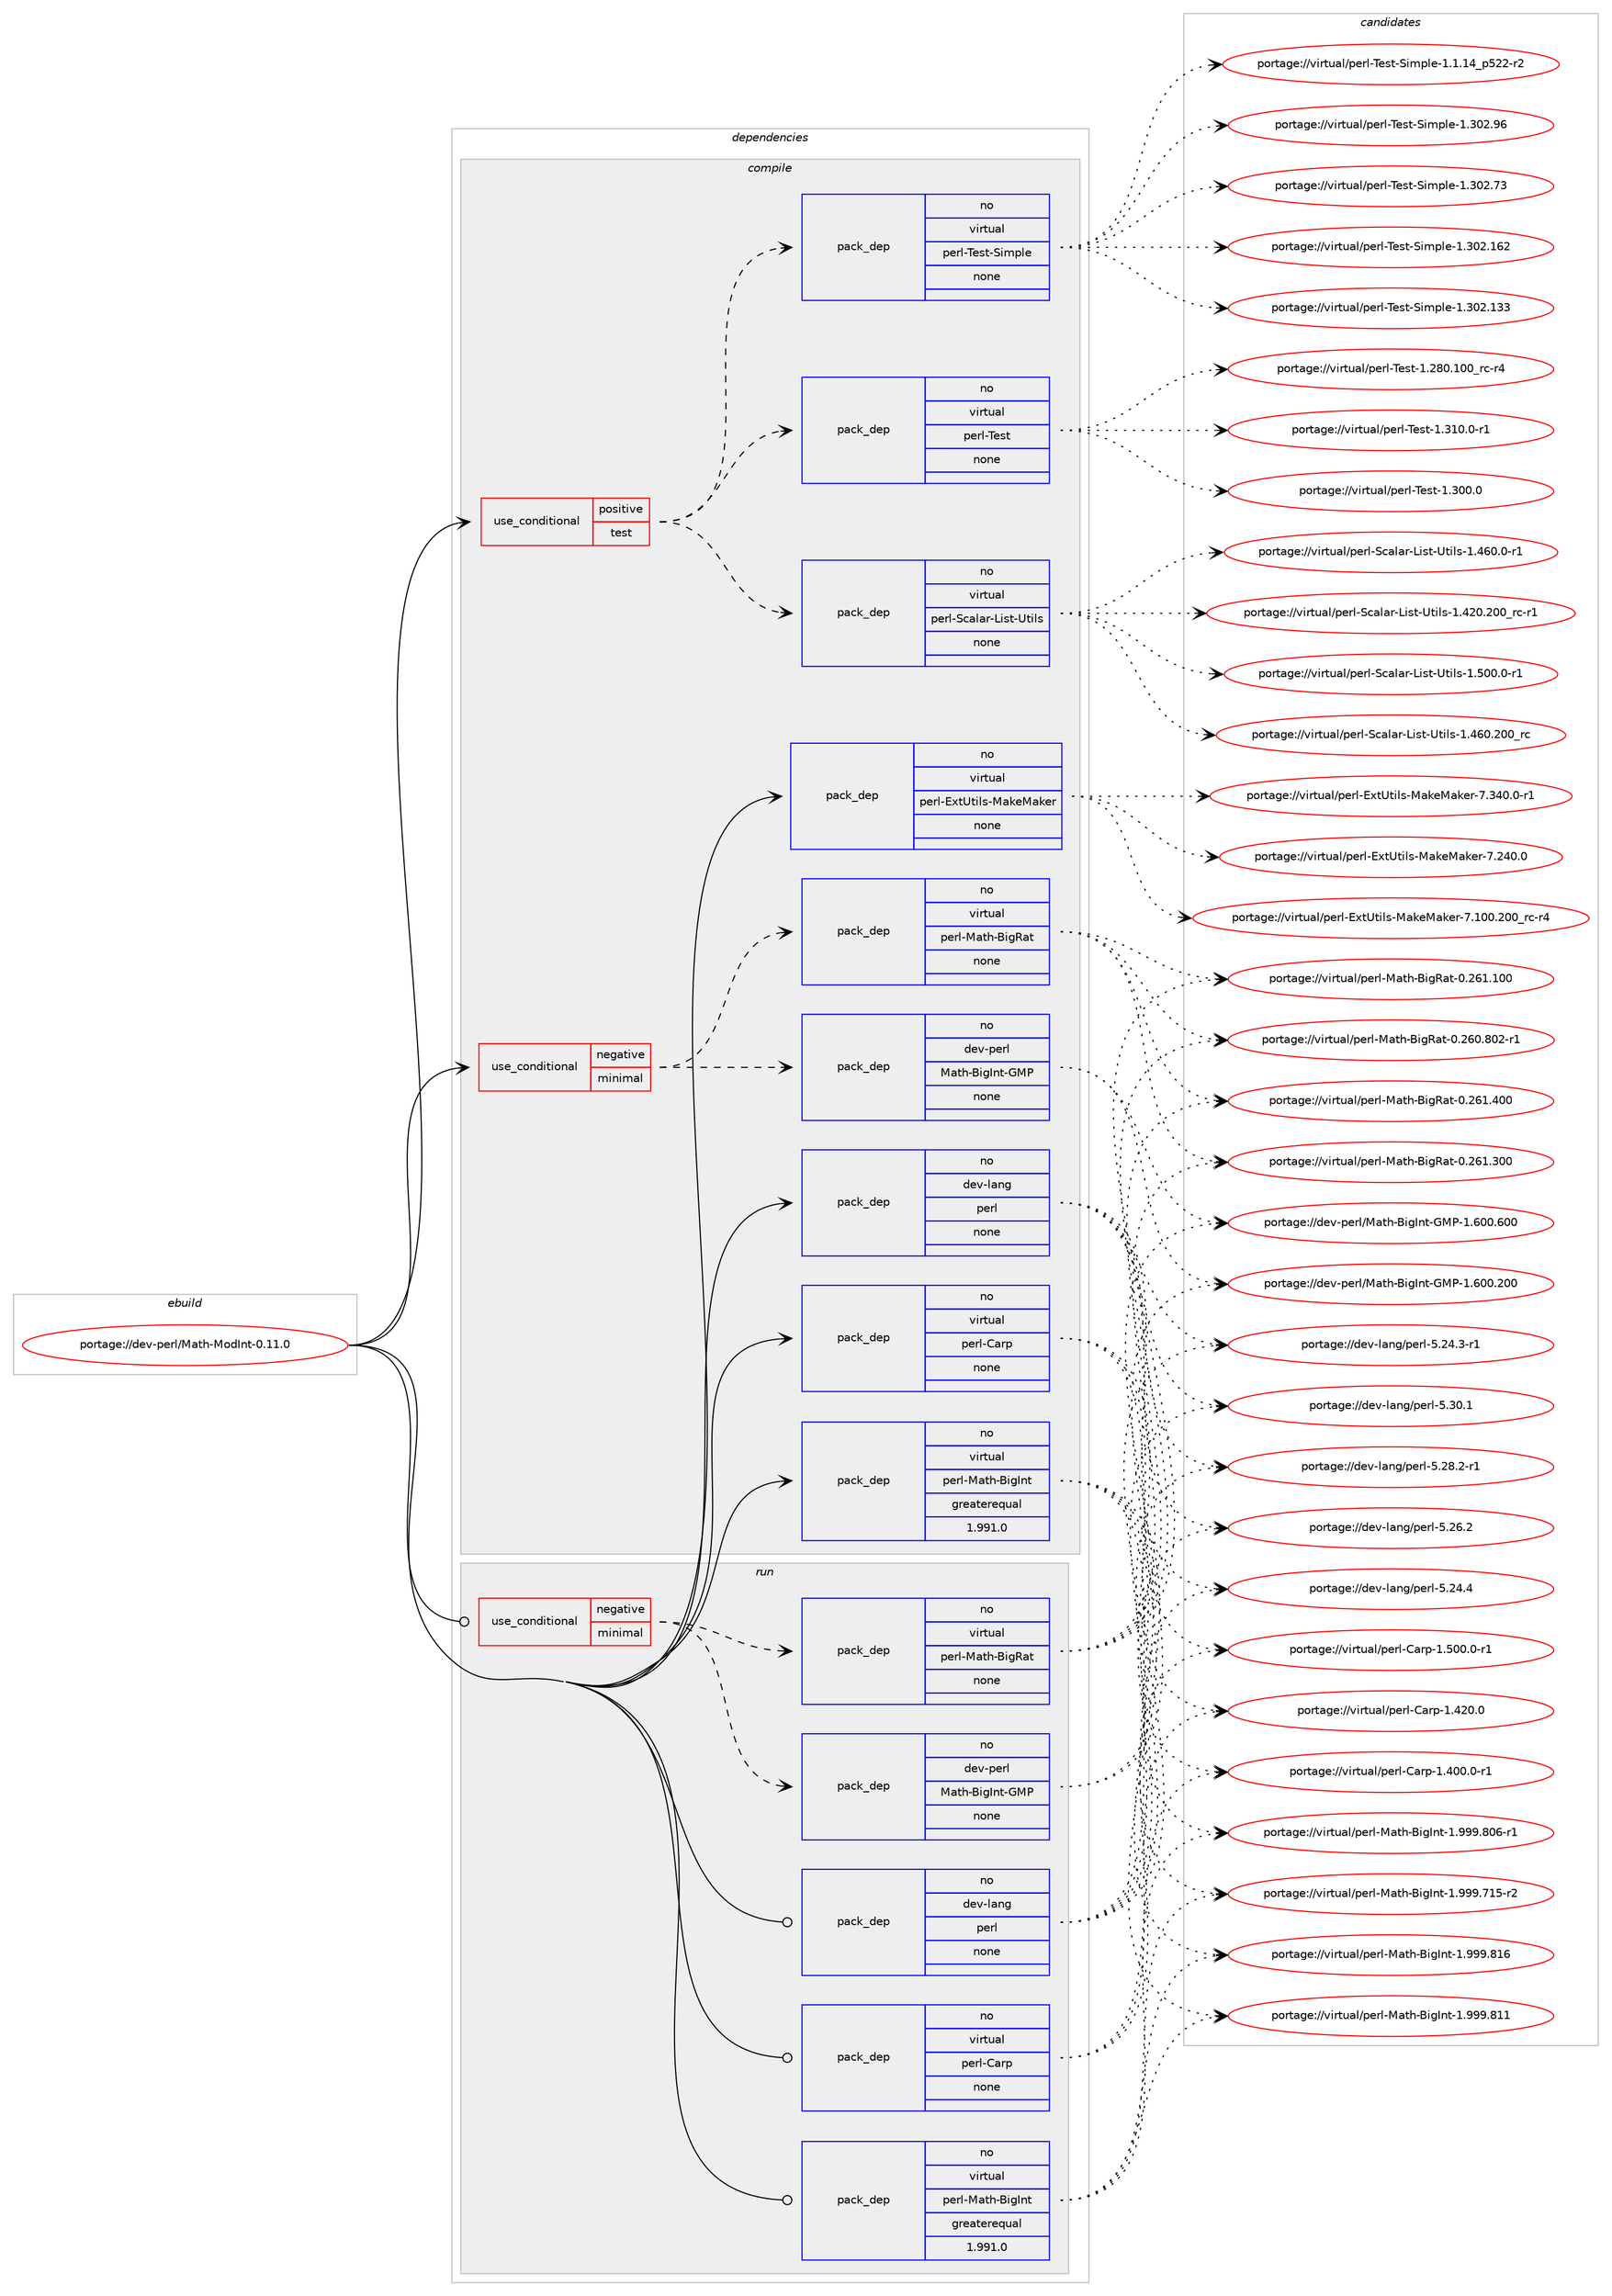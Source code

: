 digraph prolog {

# *************
# Graph options
# *************

newrank=true;
concentrate=true;
compound=true;
graph [rankdir=LR,fontname=Helvetica,fontsize=10,ranksep=1.5];#, ranksep=2.5, nodesep=0.2];
edge  [arrowhead=vee];
node  [fontname=Helvetica,fontsize=10];

# **********
# The ebuild
# **********

subgraph cluster_leftcol {
color=gray;
label=<<i>ebuild</i>>;
id [label="portage://dev-perl/Math-ModInt-0.11.0", color=red, width=4, href="../dev-perl/Math-ModInt-0.11.0.svg"];
}

# ****************
# The dependencies
# ****************

subgraph cluster_midcol {
color=gray;
label=<<i>dependencies</i>>;
subgraph cluster_compile {
fillcolor="#eeeeee";
style=filled;
label=<<i>compile</i>>;
subgraph cond121930 {
dependency489594 [label=<<TABLE BORDER="0" CELLBORDER="1" CELLSPACING="0" CELLPADDING="4"><TR><TD ROWSPAN="3" CELLPADDING="10">use_conditional</TD></TR><TR><TD>negative</TD></TR><TR><TD>minimal</TD></TR></TABLE>>, shape=none, color=red];
subgraph pack362586 {
dependency489595 [label=<<TABLE BORDER="0" CELLBORDER="1" CELLSPACING="0" CELLPADDING="4" WIDTH="220"><TR><TD ROWSPAN="6" CELLPADDING="30">pack_dep</TD></TR><TR><TD WIDTH="110">no</TD></TR><TR><TD>dev-perl</TD></TR><TR><TD>Math-BigInt-GMP</TD></TR><TR><TD>none</TD></TR><TR><TD></TD></TR></TABLE>>, shape=none, color=blue];
}
dependency489594:e -> dependency489595:w [weight=20,style="dashed",arrowhead="vee"];
subgraph pack362587 {
dependency489596 [label=<<TABLE BORDER="0" CELLBORDER="1" CELLSPACING="0" CELLPADDING="4" WIDTH="220"><TR><TD ROWSPAN="6" CELLPADDING="30">pack_dep</TD></TR><TR><TD WIDTH="110">no</TD></TR><TR><TD>virtual</TD></TR><TR><TD>perl-Math-BigRat</TD></TR><TR><TD>none</TD></TR><TR><TD></TD></TR></TABLE>>, shape=none, color=blue];
}
dependency489594:e -> dependency489596:w [weight=20,style="dashed",arrowhead="vee"];
}
id:e -> dependency489594:w [weight=20,style="solid",arrowhead="vee"];
subgraph cond121931 {
dependency489597 [label=<<TABLE BORDER="0" CELLBORDER="1" CELLSPACING="0" CELLPADDING="4"><TR><TD ROWSPAN="3" CELLPADDING="10">use_conditional</TD></TR><TR><TD>positive</TD></TR><TR><TD>test</TD></TR></TABLE>>, shape=none, color=red];
subgraph pack362588 {
dependency489598 [label=<<TABLE BORDER="0" CELLBORDER="1" CELLSPACING="0" CELLPADDING="4" WIDTH="220"><TR><TD ROWSPAN="6" CELLPADDING="30">pack_dep</TD></TR><TR><TD WIDTH="110">no</TD></TR><TR><TD>virtual</TD></TR><TR><TD>perl-Scalar-List-Utils</TD></TR><TR><TD>none</TD></TR><TR><TD></TD></TR></TABLE>>, shape=none, color=blue];
}
dependency489597:e -> dependency489598:w [weight=20,style="dashed",arrowhead="vee"];
subgraph pack362589 {
dependency489599 [label=<<TABLE BORDER="0" CELLBORDER="1" CELLSPACING="0" CELLPADDING="4" WIDTH="220"><TR><TD ROWSPAN="6" CELLPADDING="30">pack_dep</TD></TR><TR><TD WIDTH="110">no</TD></TR><TR><TD>virtual</TD></TR><TR><TD>perl-Test</TD></TR><TR><TD>none</TD></TR><TR><TD></TD></TR></TABLE>>, shape=none, color=blue];
}
dependency489597:e -> dependency489599:w [weight=20,style="dashed",arrowhead="vee"];
subgraph pack362590 {
dependency489600 [label=<<TABLE BORDER="0" CELLBORDER="1" CELLSPACING="0" CELLPADDING="4" WIDTH="220"><TR><TD ROWSPAN="6" CELLPADDING="30">pack_dep</TD></TR><TR><TD WIDTH="110">no</TD></TR><TR><TD>virtual</TD></TR><TR><TD>perl-Test-Simple</TD></TR><TR><TD>none</TD></TR><TR><TD></TD></TR></TABLE>>, shape=none, color=blue];
}
dependency489597:e -> dependency489600:w [weight=20,style="dashed",arrowhead="vee"];
}
id:e -> dependency489597:w [weight=20,style="solid",arrowhead="vee"];
subgraph pack362591 {
dependency489601 [label=<<TABLE BORDER="0" CELLBORDER="1" CELLSPACING="0" CELLPADDING="4" WIDTH="220"><TR><TD ROWSPAN="6" CELLPADDING="30">pack_dep</TD></TR><TR><TD WIDTH="110">no</TD></TR><TR><TD>dev-lang</TD></TR><TR><TD>perl</TD></TR><TR><TD>none</TD></TR><TR><TD></TD></TR></TABLE>>, shape=none, color=blue];
}
id:e -> dependency489601:w [weight=20,style="solid",arrowhead="vee"];
subgraph pack362592 {
dependency489602 [label=<<TABLE BORDER="0" CELLBORDER="1" CELLSPACING="0" CELLPADDING="4" WIDTH="220"><TR><TD ROWSPAN="6" CELLPADDING="30">pack_dep</TD></TR><TR><TD WIDTH="110">no</TD></TR><TR><TD>virtual</TD></TR><TR><TD>perl-Carp</TD></TR><TR><TD>none</TD></TR><TR><TD></TD></TR></TABLE>>, shape=none, color=blue];
}
id:e -> dependency489602:w [weight=20,style="solid",arrowhead="vee"];
subgraph pack362593 {
dependency489603 [label=<<TABLE BORDER="0" CELLBORDER="1" CELLSPACING="0" CELLPADDING="4" WIDTH="220"><TR><TD ROWSPAN="6" CELLPADDING="30">pack_dep</TD></TR><TR><TD WIDTH="110">no</TD></TR><TR><TD>virtual</TD></TR><TR><TD>perl-ExtUtils-MakeMaker</TD></TR><TR><TD>none</TD></TR><TR><TD></TD></TR></TABLE>>, shape=none, color=blue];
}
id:e -> dependency489603:w [weight=20,style="solid",arrowhead="vee"];
subgraph pack362594 {
dependency489604 [label=<<TABLE BORDER="0" CELLBORDER="1" CELLSPACING="0" CELLPADDING="4" WIDTH="220"><TR><TD ROWSPAN="6" CELLPADDING="30">pack_dep</TD></TR><TR><TD WIDTH="110">no</TD></TR><TR><TD>virtual</TD></TR><TR><TD>perl-Math-BigInt</TD></TR><TR><TD>greaterequal</TD></TR><TR><TD>1.991.0</TD></TR></TABLE>>, shape=none, color=blue];
}
id:e -> dependency489604:w [weight=20,style="solid",arrowhead="vee"];
}
subgraph cluster_compileandrun {
fillcolor="#eeeeee";
style=filled;
label=<<i>compile and run</i>>;
}
subgraph cluster_run {
fillcolor="#eeeeee";
style=filled;
label=<<i>run</i>>;
subgraph cond121932 {
dependency489605 [label=<<TABLE BORDER="0" CELLBORDER="1" CELLSPACING="0" CELLPADDING="4"><TR><TD ROWSPAN="3" CELLPADDING="10">use_conditional</TD></TR><TR><TD>negative</TD></TR><TR><TD>minimal</TD></TR></TABLE>>, shape=none, color=red];
subgraph pack362595 {
dependency489606 [label=<<TABLE BORDER="0" CELLBORDER="1" CELLSPACING="0" CELLPADDING="4" WIDTH="220"><TR><TD ROWSPAN="6" CELLPADDING="30">pack_dep</TD></TR><TR><TD WIDTH="110">no</TD></TR><TR><TD>dev-perl</TD></TR><TR><TD>Math-BigInt-GMP</TD></TR><TR><TD>none</TD></TR><TR><TD></TD></TR></TABLE>>, shape=none, color=blue];
}
dependency489605:e -> dependency489606:w [weight=20,style="dashed",arrowhead="vee"];
subgraph pack362596 {
dependency489607 [label=<<TABLE BORDER="0" CELLBORDER="1" CELLSPACING="0" CELLPADDING="4" WIDTH="220"><TR><TD ROWSPAN="6" CELLPADDING="30">pack_dep</TD></TR><TR><TD WIDTH="110">no</TD></TR><TR><TD>virtual</TD></TR><TR><TD>perl-Math-BigRat</TD></TR><TR><TD>none</TD></TR><TR><TD></TD></TR></TABLE>>, shape=none, color=blue];
}
dependency489605:e -> dependency489607:w [weight=20,style="dashed",arrowhead="vee"];
}
id:e -> dependency489605:w [weight=20,style="solid",arrowhead="odot"];
subgraph pack362597 {
dependency489608 [label=<<TABLE BORDER="0" CELLBORDER="1" CELLSPACING="0" CELLPADDING="4" WIDTH="220"><TR><TD ROWSPAN="6" CELLPADDING="30">pack_dep</TD></TR><TR><TD WIDTH="110">no</TD></TR><TR><TD>dev-lang</TD></TR><TR><TD>perl</TD></TR><TR><TD>none</TD></TR><TR><TD></TD></TR></TABLE>>, shape=none, color=blue];
}
id:e -> dependency489608:w [weight=20,style="solid",arrowhead="odot"];
subgraph pack362598 {
dependency489609 [label=<<TABLE BORDER="0" CELLBORDER="1" CELLSPACING="0" CELLPADDING="4" WIDTH="220"><TR><TD ROWSPAN="6" CELLPADDING="30">pack_dep</TD></TR><TR><TD WIDTH="110">no</TD></TR><TR><TD>virtual</TD></TR><TR><TD>perl-Carp</TD></TR><TR><TD>none</TD></TR><TR><TD></TD></TR></TABLE>>, shape=none, color=blue];
}
id:e -> dependency489609:w [weight=20,style="solid",arrowhead="odot"];
subgraph pack362599 {
dependency489610 [label=<<TABLE BORDER="0" CELLBORDER="1" CELLSPACING="0" CELLPADDING="4" WIDTH="220"><TR><TD ROWSPAN="6" CELLPADDING="30">pack_dep</TD></TR><TR><TD WIDTH="110">no</TD></TR><TR><TD>virtual</TD></TR><TR><TD>perl-Math-BigInt</TD></TR><TR><TD>greaterequal</TD></TR><TR><TD>1.991.0</TD></TR></TABLE>>, shape=none, color=blue];
}
id:e -> dependency489610:w [weight=20,style="solid",arrowhead="odot"];
}
}

# **************
# The candidates
# **************

subgraph cluster_choices {
rank=same;
color=gray;
label=<<i>candidates</i>>;

subgraph choice362586 {
color=black;
nodesep=1;
choice100101118451121011141084777971161044566105103731101164571778045494654484846544848 [label="portage://dev-perl/Math-BigInt-GMP-1.600.600", color=red, width=4,href="../dev-perl/Math-BigInt-GMP-1.600.600.svg"];
choice100101118451121011141084777971161044566105103731101164571778045494654484846504848 [label="portage://dev-perl/Math-BigInt-GMP-1.600.200", color=red, width=4,href="../dev-perl/Math-BigInt-GMP-1.600.200.svg"];
dependency489595:e -> choice100101118451121011141084777971161044566105103731101164571778045494654484846544848:w [style=dotted,weight="100"];
dependency489595:e -> choice100101118451121011141084777971161044566105103731101164571778045494654484846504848:w [style=dotted,weight="100"];
}
subgraph choice362587 {
color=black;
nodesep=1;
choice11810511411611797108471121011141084577971161044566105103829711645484650544946524848 [label="portage://virtual/perl-Math-BigRat-0.261.400", color=red, width=4,href="../virtual/perl-Math-BigRat-0.261.400.svg"];
choice11810511411611797108471121011141084577971161044566105103829711645484650544946514848 [label="portage://virtual/perl-Math-BigRat-0.261.300", color=red, width=4,href="../virtual/perl-Math-BigRat-0.261.300.svg"];
choice11810511411611797108471121011141084577971161044566105103829711645484650544946494848 [label="portage://virtual/perl-Math-BigRat-0.261.100", color=red, width=4,href="../virtual/perl-Math-BigRat-0.261.100.svg"];
choice118105114116117971084711210111410845779711610445661051038297116454846505448465648504511449 [label="portage://virtual/perl-Math-BigRat-0.260.802-r1", color=red, width=4,href="../virtual/perl-Math-BigRat-0.260.802-r1.svg"];
dependency489596:e -> choice11810511411611797108471121011141084577971161044566105103829711645484650544946524848:w [style=dotted,weight="100"];
dependency489596:e -> choice11810511411611797108471121011141084577971161044566105103829711645484650544946514848:w [style=dotted,weight="100"];
dependency489596:e -> choice11810511411611797108471121011141084577971161044566105103829711645484650544946494848:w [style=dotted,weight="100"];
dependency489596:e -> choice118105114116117971084711210111410845779711610445661051038297116454846505448465648504511449:w [style=dotted,weight="100"];
}
subgraph choice362588 {
color=black;
nodesep=1;
choice118105114116117971084711210111410845839997108971144576105115116458511610510811545494653484846484511449 [label="portage://virtual/perl-Scalar-List-Utils-1.500.0-r1", color=red, width=4,href="../virtual/perl-Scalar-List-Utils-1.500.0-r1.svg"];
choice1181051141161179710847112101114108458399971089711445761051151164585116105108115454946525448465048489511499 [label="portage://virtual/perl-Scalar-List-Utils-1.460.200_rc", color=red, width=4,href="../virtual/perl-Scalar-List-Utils-1.460.200_rc.svg"];
choice118105114116117971084711210111410845839997108971144576105115116458511610510811545494652544846484511449 [label="portage://virtual/perl-Scalar-List-Utils-1.460.0-r1", color=red, width=4,href="../virtual/perl-Scalar-List-Utils-1.460.0-r1.svg"];
choice11810511411611797108471121011141084583999710897114457610511511645851161051081154549465250484650484895114994511449 [label="portage://virtual/perl-Scalar-List-Utils-1.420.200_rc-r1", color=red, width=4,href="../virtual/perl-Scalar-List-Utils-1.420.200_rc-r1.svg"];
dependency489598:e -> choice118105114116117971084711210111410845839997108971144576105115116458511610510811545494653484846484511449:w [style=dotted,weight="100"];
dependency489598:e -> choice1181051141161179710847112101114108458399971089711445761051151164585116105108115454946525448465048489511499:w [style=dotted,weight="100"];
dependency489598:e -> choice118105114116117971084711210111410845839997108971144576105115116458511610510811545494652544846484511449:w [style=dotted,weight="100"];
dependency489598:e -> choice11810511411611797108471121011141084583999710897114457610511511645851161051081154549465250484650484895114994511449:w [style=dotted,weight="100"];
}
subgraph choice362589 {
color=black;
nodesep=1;
choice1181051141161179710847112101114108458410111511645494651494846484511449 [label="portage://virtual/perl-Test-1.310.0-r1", color=red, width=4,href="../virtual/perl-Test-1.310.0-r1.svg"];
choice118105114116117971084711210111410845841011151164549465148484648 [label="portage://virtual/perl-Test-1.300.0", color=red, width=4,href="../virtual/perl-Test-1.300.0.svg"];
choice118105114116117971084711210111410845841011151164549465056484649484895114994511452 [label="portage://virtual/perl-Test-1.280.100_rc-r4", color=red, width=4,href="../virtual/perl-Test-1.280.100_rc-r4.svg"];
dependency489599:e -> choice1181051141161179710847112101114108458410111511645494651494846484511449:w [style=dotted,weight="100"];
dependency489599:e -> choice118105114116117971084711210111410845841011151164549465148484648:w [style=dotted,weight="100"];
dependency489599:e -> choice118105114116117971084711210111410845841011151164549465056484649484895114994511452:w [style=dotted,weight="100"];
}
subgraph choice362590 {
color=black;
nodesep=1;
choice118105114116117971084711210111410845841011151164583105109112108101454946514850465754 [label="portage://virtual/perl-Test-Simple-1.302.96", color=red, width=4,href="../virtual/perl-Test-Simple-1.302.96.svg"];
choice118105114116117971084711210111410845841011151164583105109112108101454946514850465551 [label="portage://virtual/perl-Test-Simple-1.302.73", color=red, width=4,href="../virtual/perl-Test-Simple-1.302.73.svg"];
choice11810511411611797108471121011141084584101115116458310510911210810145494651485046495450 [label="portage://virtual/perl-Test-Simple-1.302.162", color=red, width=4,href="../virtual/perl-Test-Simple-1.302.162.svg"];
choice11810511411611797108471121011141084584101115116458310510911210810145494651485046495151 [label="portage://virtual/perl-Test-Simple-1.302.133", color=red, width=4,href="../virtual/perl-Test-Simple-1.302.133.svg"];
choice11810511411611797108471121011141084584101115116458310510911210810145494649464952951125350504511450 [label="portage://virtual/perl-Test-Simple-1.1.14_p522-r2", color=red, width=4,href="../virtual/perl-Test-Simple-1.1.14_p522-r2.svg"];
dependency489600:e -> choice118105114116117971084711210111410845841011151164583105109112108101454946514850465754:w [style=dotted,weight="100"];
dependency489600:e -> choice118105114116117971084711210111410845841011151164583105109112108101454946514850465551:w [style=dotted,weight="100"];
dependency489600:e -> choice11810511411611797108471121011141084584101115116458310510911210810145494651485046495450:w [style=dotted,weight="100"];
dependency489600:e -> choice11810511411611797108471121011141084584101115116458310510911210810145494651485046495151:w [style=dotted,weight="100"];
dependency489600:e -> choice11810511411611797108471121011141084584101115116458310510911210810145494649464952951125350504511450:w [style=dotted,weight="100"];
}
subgraph choice362591 {
color=black;
nodesep=1;
choice10010111845108971101034711210111410845534651484649 [label="portage://dev-lang/perl-5.30.1", color=red, width=4,href="../dev-lang/perl-5.30.1.svg"];
choice100101118451089711010347112101114108455346505646504511449 [label="portage://dev-lang/perl-5.28.2-r1", color=red, width=4,href="../dev-lang/perl-5.28.2-r1.svg"];
choice10010111845108971101034711210111410845534650544650 [label="portage://dev-lang/perl-5.26.2", color=red, width=4,href="../dev-lang/perl-5.26.2.svg"];
choice10010111845108971101034711210111410845534650524652 [label="portage://dev-lang/perl-5.24.4", color=red, width=4,href="../dev-lang/perl-5.24.4.svg"];
choice100101118451089711010347112101114108455346505246514511449 [label="portage://dev-lang/perl-5.24.3-r1", color=red, width=4,href="../dev-lang/perl-5.24.3-r1.svg"];
dependency489601:e -> choice10010111845108971101034711210111410845534651484649:w [style=dotted,weight="100"];
dependency489601:e -> choice100101118451089711010347112101114108455346505646504511449:w [style=dotted,weight="100"];
dependency489601:e -> choice10010111845108971101034711210111410845534650544650:w [style=dotted,weight="100"];
dependency489601:e -> choice10010111845108971101034711210111410845534650524652:w [style=dotted,weight="100"];
dependency489601:e -> choice100101118451089711010347112101114108455346505246514511449:w [style=dotted,weight="100"];
}
subgraph choice362592 {
color=black;
nodesep=1;
choice118105114116117971084711210111410845679711411245494653484846484511449 [label="portage://virtual/perl-Carp-1.500.0-r1", color=red, width=4,href="../virtual/perl-Carp-1.500.0-r1.svg"];
choice11810511411611797108471121011141084567971141124549465250484648 [label="portage://virtual/perl-Carp-1.420.0", color=red, width=4,href="../virtual/perl-Carp-1.420.0.svg"];
choice118105114116117971084711210111410845679711411245494652484846484511449 [label="portage://virtual/perl-Carp-1.400.0-r1", color=red, width=4,href="../virtual/perl-Carp-1.400.0-r1.svg"];
dependency489602:e -> choice118105114116117971084711210111410845679711411245494653484846484511449:w [style=dotted,weight="100"];
dependency489602:e -> choice11810511411611797108471121011141084567971141124549465250484648:w [style=dotted,weight="100"];
dependency489602:e -> choice118105114116117971084711210111410845679711411245494652484846484511449:w [style=dotted,weight="100"];
}
subgraph choice362593 {
color=black;
nodesep=1;
choice1181051141161179710847112101114108456912011685116105108115457797107101779710710111445554651524846484511449 [label="portage://virtual/perl-ExtUtils-MakeMaker-7.340.0-r1", color=red, width=4,href="../virtual/perl-ExtUtils-MakeMaker-7.340.0-r1.svg"];
choice118105114116117971084711210111410845691201168511610510811545779710710177971071011144555465052484648 [label="portage://virtual/perl-ExtUtils-MakeMaker-7.240.0", color=red, width=4,href="../virtual/perl-ExtUtils-MakeMaker-7.240.0.svg"];
choice118105114116117971084711210111410845691201168511610510811545779710710177971071011144555464948484650484895114994511452 [label="portage://virtual/perl-ExtUtils-MakeMaker-7.100.200_rc-r4", color=red, width=4,href="../virtual/perl-ExtUtils-MakeMaker-7.100.200_rc-r4.svg"];
dependency489603:e -> choice1181051141161179710847112101114108456912011685116105108115457797107101779710710111445554651524846484511449:w [style=dotted,weight="100"];
dependency489603:e -> choice118105114116117971084711210111410845691201168511610510811545779710710177971071011144555465052484648:w [style=dotted,weight="100"];
dependency489603:e -> choice118105114116117971084711210111410845691201168511610510811545779710710177971071011144555464948484650484895114994511452:w [style=dotted,weight="100"];
}
subgraph choice362594 {
color=black;
nodesep=1;
choice118105114116117971084711210111410845779711610445661051037311011645494657575746564954 [label="portage://virtual/perl-Math-BigInt-1.999.816", color=red, width=4,href="../virtual/perl-Math-BigInt-1.999.816.svg"];
choice118105114116117971084711210111410845779711610445661051037311011645494657575746564949 [label="portage://virtual/perl-Math-BigInt-1.999.811", color=red, width=4,href="../virtual/perl-Math-BigInt-1.999.811.svg"];
choice1181051141161179710847112101114108457797116104456610510373110116454946575757465648544511449 [label="portage://virtual/perl-Math-BigInt-1.999.806-r1", color=red, width=4,href="../virtual/perl-Math-BigInt-1.999.806-r1.svg"];
choice1181051141161179710847112101114108457797116104456610510373110116454946575757465549534511450 [label="portage://virtual/perl-Math-BigInt-1.999.715-r2", color=red, width=4,href="../virtual/perl-Math-BigInt-1.999.715-r2.svg"];
dependency489604:e -> choice118105114116117971084711210111410845779711610445661051037311011645494657575746564954:w [style=dotted,weight="100"];
dependency489604:e -> choice118105114116117971084711210111410845779711610445661051037311011645494657575746564949:w [style=dotted,weight="100"];
dependency489604:e -> choice1181051141161179710847112101114108457797116104456610510373110116454946575757465648544511449:w [style=dotted,weight="100"];
dependency489604:e -> choice1181051141161179710847112101114108457797116104456610510373110116454946575757465549534511450:w [style=dotted,weight="100"];
}
subgraph choice362595 {
color=black;
nodesep=1;
choice100101118451121011141084777971161044566105103731101164571778045494654484846544848 [label="portage://dev-perl/Math-BigInt-GMP-1.600.600", color=red, width=4,href="../dev-perl/Math-BigInt-GMP-1.600.600.svg"];
choice100101118451121011141084777971161044566105103731101164571778045494654484846504848 [label="portage://dev-perl/Math-BigInt-GMP-1.600.200", color=red, width=4,href="../dev-perl/Math-BigInt-GMP-1.600.200.svg"];
dependency489606:e -> choice100101118451121011141084777971161044566105103731101164571778045494654484846544848:w [style=dotted,weight="100"];
dependency489606:e -> choice100101118451121011141084777971161044566105103731101164571778045494654484846504848:w [style=dotted,weight="100"];
}
subgraph choice362596 {
color=black;
nodesep=1;
choice11810511411611797108471121011141084577971161044566105103829711645484650544946524848 [label="portage://virtual/perl-Math-BigRat-0.261.400", color=red, width=4,href="../virtual/perl-Math-BigRat-0.261.400.svg"];
choice11810511411611797108471121011141084577971161044566105103829711645484650544946514848 [label="portage://virtual/perl-Math-BigRat-0.261.300", color=red, width=4,href="../virtual/perl-Math-BigRat-0.261.300.svg"];
choice11810511411611797108471121011141084577971161044566105103829711645484650544946494848 [label="portage://virtual/perl-Math-BigRat-0.261.100", color=red, width=4,href="../virtual/perl-Math-BigRat-0.261.100.svg"];
choice118105114116117971084711210111410845779711610445661051038297116454846505448465648504511449 [label="portage://virtual/perl-Math-BigRat-0.260.802-r1", color=red, width=4,href="../virtual/perl-Math-BigRat-0.260.802-r1.svg"];
dependency489607:e -> choice11810511411611797108471121011141084577971161044566105103829711645484650544946524848:w [style=dotted,weight="100"];
dependency489607:e -> choice11810511411611797108471121011141084577971161044566105103829711645484650544946514848:w [style=dotted,weight="100"];
dependency489607:e -> choice11810511411611797108471121011141084577971161044566105103829711645484650544946494848:w [style=dotted,weight="100"];
dependency489607:e -> choice118105114116117971084711210111410845779711610445661051038297116454846505448465648504511449:w [style=dotted,weight="100"];
}
subgraph choice362597 {
color=black;
nodesep=1;
choice10010111845108971101034711210111410845534651484649 [label="portage://dev-lang/perl-5.30.1", color=red, width=4,href="../dev-lang/perl-5.30.1.svg"];
choice100101118451089711010347112101114108455346505646504511449 [label="portage://dev-lang/perl-5.28.2-r1", color=red, width=4,href="../dev-lang/perl-5.28.2-r1.svg"];
choice10010111845108971101034711210111410845534650544650 [label="portage://dev-lang/perl-5.26.2", color=red, width=4,href="../dev-lang/perl-5.26.2.svg"];
choice10010111845108971101034711210111410845534650524652 [label="portage://dev-lang/perl-5.24.4", color=red, width=4,href="../dev-lang/perl-5.24.4.svg"];
choice100101118451089711010347112101114108455346505246514511449 [label="portage://dev-lang/perl-5.24.3-r1", color=red, width=4,href="../dev-lang/perl-5.24.3-r1.svg"];
dependency489608:e -> choice10010111845108971101034711210111410845534651484649:w [style=dotted,weight="100"];
dependency489608:e -> choice100101118451089711010347112101114108455346505646504511449:w [style=dotted,weight="100"];
dependency489608:e -> choice10010111845108971101034711210111410845534650544650:w [style=dotted,weight="100"];
dependency489608:e -> choice10010111845108971101034711210111410845534650524652:w [style=dotted,weight="100"];
dependency489608:e -> choice100101118451089711010347112101114108455346505246514511449:w [style=dotted,weight="100"];
}
subgraph choice362598 {
color=black;
nodesep=1;
choice118105114116117971084711210111410845679711411245494653484846484511449 [label="portage://virtual/perl-Carp-1.500.0-r1", color=red, width=4,href="../virtual/perl-Carp-1.500.0-r1.svg"];
choice11810511411611797108471121011141084567971141124549465250484648 [label="portage://virtual/perl-Carp-1.420.0", color=red, width=4,href="../virtual/perl-Carp-1.420.0.svg"];
choice118105114116117971084711210111410845679711411245494652484846484511449 [label="portage://virtual/perl-Carp-1.400.0-r1", color=red, width=4,href="../virtual/perl-Carp-1.400.0-r1.svg"];
dependency489609:e -> choice118105114116117971084711210111410845679711411245494653484846484511449:w [style=dotted,weight="100"];
dependency489609:e -> choice11810511411611797108471121011141084567971141124549465250484648:w [style=dotted,weight="100"];
dependency489609:e -> choice118105114116117971084711210111410845679711411245494652484846484511449:w [style=dotted,weight="100"];
}
subgraph choice362599 {
color=black;
nodesep=1;
choice118105114116117971084711210111410845779711610445661051037311011645494657575746564954 [label="portage://virtual/perl-Math-BigInt-1.999.816", color=red, width=4,href="../virtual/perl-Math-BigInt-1.999.816.svg"];
choice118105114116117971084711210111410845779711610445661051037311011645494657575746564949 [label="portage://virtual/perl-Math-BigInt-1.999.811", color=red, width=4,href="../virtual/perl-Math-BigInt-1.999.811.svg"];
choice1181051141161179710847112101114108457797116104456610510373110116454946575757465648544511449 [label="portage://virtual/perl-Math-BigInt-1.999.806-r1", color=red, width=4,href="../virtual/perl-Math-BigInt-1.999.806-r1.svg"];
choice1181051141161179710847112101114108457797116104456610510373110116454946575757465549534511450 [label="portage://virtual/perl-Math-BigInt-1.999.715-r2", color=red, width=4,href="../virtual/perl-Math-BigInt-1.999.715-r2.svg"];
dependency489610:e -> choice118105114116117971084711210111410845779711610445661051037311011645494657575746564954:w [style=dotted,weight="100"];
dependency489610:e -> choice118105114116117971084711210111410845779711610445661051037311011645494657575746564949:w [style=dotted,weight="100"];
dependency489610:e -> choice1181051141161179710847112101114108457797116104456610510373110116454946575757465648544511449:w [style=dotted,weight="100"];
dependency489610:e -> choice1181051141161179710847112101114108457797116104456610510373110116454946575757465549534511450:w [style=dotted,weight="100"];
}
}

}

